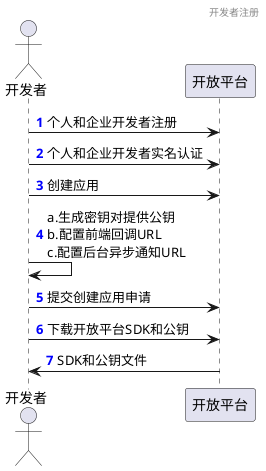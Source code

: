 @startuml

header 开发者注册

actor 开发者 as dev
participant 开放平台 as opb

autonumber "<font color=blue><b>"
dev -> opb: 个人和企业开发者注册
dev -> opb: 个人和企业开发者实名认证
dev -> opb: 创建应用
dev -> dev: a.生成密钥对提供公钥\nb.配置前端回调URL\nc.配置后台异步通知URL
dev -> opb: 提交创建应用申请
dev -> opb: 下载开放平台SDK和公钥
dev <- opb: SDK和公钥文件

@enduml